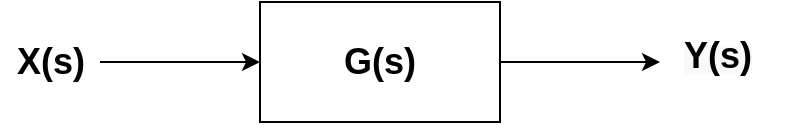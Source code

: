 <mxfile version="13.4.5" type="google"><diagram id="j5IRrC6iVsaaRBGJOhQO" name="Page-1"><mxGraphModel dx="782" dy="706" grid="1" gridSize="10" guides="1" tooltips="1" connect="1" arrows="1" fold="1" page="1" pageScale="1" pageWidth="850" pageHeight="1100" math="0" shadow="0"><root><mxCell id="0"/><mxCell id="1" parent="0"/><mxCell id="juymCtlFCMqoXl4URvic-2" style="edgeStyle=orthogonalEdgeStyle;rounded=0;orthogonalLoop=1;jettySize=auto;html=1;exitX=0;exitY=0.5;exitDx=0;exitDy=0;endArrow=none;endFill=0;startArrow=classic;startFill=1;" parent="1" source="juymCtlFCMqoXl4URvic-1" edge="1"><mxGeometry relative="1" as="geometry"><mxPoint x="240" y="360" as="targetPoint"/></mxGeometry></mxCell><mxCell id="juymCtlFCMqoXl4URvic-3" style="edgeStyle=orthogonalEdgeStyle;rounded=0;orthogonalLoop=1;jettySize=auto;html=1;exitX=1;exitY=0.5;exitDx=0;exitDy=0;startArrow=none;startFill=0;endArrow=classic;endFill=1;" parent="1" source="juymCtlFCMqoXl4URvic-1" edge="1"><mxGeometry relative="1" as="geometry"><mxPoint x="520" y="360" as="targetPoint"/></mxGeometry></mxCell><mxCell id="juymCtlFCMqoXl4URvic-1" value="&lt;b&gt;&lt;font style=&quot;font-size: 18px&quot;&gt;G(s)&lt;/font&gt;&lt;/b&gt;" style="rounded=0;whiteSpace=wrap;html=1;" parent="1" vertex="1"><mxGeometry x="320" y="330" width="120" height="60" as="geometry"/></mxCell><mxCell id="2" value="&lt;b&gt;&lt;font style=&quot;font-size: 18px&quot;&gt;X(s)&lt;/font&gt;&lt;/b&gt;" style="text;html=1;align=center;verticalAlign=middle;resizable=0;points=[];autosize=1;" parent="1" vertex="1"><mxGeometry x="190" y="350" width="50" height="20" as="geometry"/></mxCell><mxCell id="juymCtlFCMqoXl4URvic-4" value="&lt;b style=&quot;color: rgb(0 , 0 , 0) ; font-family: &amp;#34;helvetica&amp;#34; ; font-size: 12px ; font-style: normal ; letter-spacing: normal ; text-align: center ; text-indent: 0px ; text-transform: none ; word-spacing: 0px ; background-color: rgb(248 , 249 , 250)&quot;&gt;&lt;font style=&quot;font-size: 18px&quot;&gt;Y(s)&lt;/font&gt;&lt;/b&gt;" style="text;whiteSpace=wrap;html=1;" parent="1" vertex="1"><mxGeometry x="530" y="340" width="60" height="30" as="geometry"/></mxCell></root></mxGraphModel></diagram></mxfile>